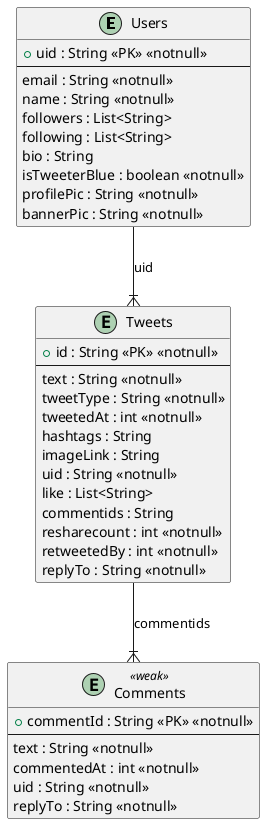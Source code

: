 ' @startuml ERD

' class Users {
'     +email: String(255)
'     +name: String(255)
'     +followers: List<String>(255)
'     +following: List<String>(255)
'     +bio: String(255)
'     +isTweeterBlue: Boolean
'     -uid: String(255)
'     +profilePic: String(255)
'     +bannerPic: String(255)
' }

' class Tweets {
'     +text: String(255)
'     +tweetType: String(255)
'     +tweetedAt: Int
'     +hashtags: String(255)
'     +imageLink: String(255)
'     +uid: String(255) 
'     +like: List<String>(255)
'     +commentids: String(255)
'     resharecount: Int
'     +retweetedBy: Int
'     +replyTo: String(255)
'     -id: String(255)
'     +link: List<String>(255)
' }


' Users }o-- Tweets

' @enduml
@startuml ER

!define PK <<PK>>
!define FK <<FK>>
!define notnull <<notnull>>

entity "Users" as users {
  + uid : String PK notnull
  --
  email : String notnull
  name : String notnull
  followers : List<String>
  following : List<String>
  bio : String
  isTweeterBlue : boolean notnull
  profilePic : String notnull
  bannerPic : String notnull
}

entity "Tweets" as tweets {
  + id : String PK notnull
  --
  text : String notnull
  tweetType : String notnull
  tweetedAt : int notnull
  hashtags : String
  imageLink : String
  uid : String notnull
  like : List<String>
  commentids : String
  resharecount : int notnull
  retweetedBy : int notnull
  replyTo : String notnull
}

entity "Comments" as comments <<weak>> {
  + commentId : String PK notnull
  --
  text : String notnull
  commentedAt : int notnull
  uid : String notnull
  replyTo : String notnull
}

users --|{ tweets : uid
tweets --|{ comments : commentids

@enduml
